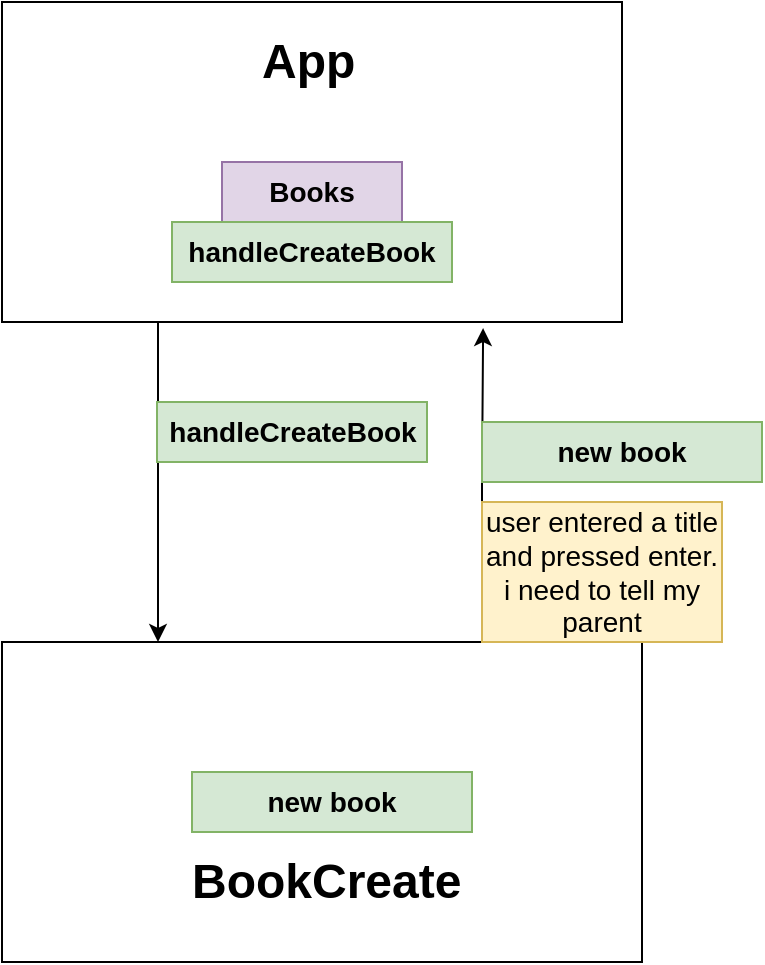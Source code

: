 <mxfile version="20.2.3" type="device"><diagram id="8giCsK3HYs39zY0sd9YN" name="Page-1"><mxGraphModel dx="746" dy="1005" grid="1" gridSize="10" guides="1" tooltips="1" connect="1" arrows="1" fold="1" page="1" pageScale="1" pageWidth="850" pageHeight="1100" math="0" shadow="0"><root><mxCell id="0"/><mxCell id="1" parent="0"/><mxCell id="NQLCrQCt9Pz9sk4x492P-1" style="edgeStyle=orthogonalEdgeStyle;rounded=0;orthogonalLoop=1;jettySize=auto;html=1;fontSize=14;" edge="1" parent="1"><mxGeometry relative="1" as="geometry"><mxPoint x="238" y="240" as="sourcePoint"/><mxPoint x="238" y="400" as="targetPoint"/></mxGeometry></mxCell><mxCell id="NQLCrQCt9Pz9sk4x492P-2" value="" style="rounded=0;whiteSpace=wrap;html=1;" vertex="1" parent="1"><mxGeometry x="160" y="80" width="310" height="160" as="geometry"/></mxCell><mxCell id="NQLCrQCt9Pz9sk4x492P-3" value="&lt;h1&gt;App&lt;/h1&gt;" style="text;html=1;strokeColor=none;fillColor=none;spacing=5;spacingTop=-20;whiteSpace=wrap;overflow=hidden;rounded=0;" vertex="1" parent="1"><mxGeometry x="285" y="90" width="60" height="40" as="geometry"/></mxCell><mxCell id="NQLCrQCt9Pz9sk4x492P-4" value="&lt;b&gt;&lt;font style=&quot;font-size: 14px;&quot;&gt;Books&lt;/font&gt;&lt;/b&gt;" style="rounded=0;whiteSpace=wrap;html=1;fillColor=#e1d5e7;strokeColor=#9673a6;" vertex="1" parent="1"><mxGeometry x="270" y="160" width="90" height="30" as="geometry"/></mxCell><mxCell id="NQLCrQCt9Pz9sk4x492P-5" value="&lt;b&gt;&lt;font style=&quot;font-size: 14px;&quot;&gt;handleCreateBook&lt;/font&gt;&lt;/b&gt;" style="rounded=0;whiteSpace=wrap;html=1;fillColor=#d5e8d4;strokeColor=#82b366;" vertex="1" parent="1"><mxGeometry x="245" y="190" width="140" height="30" as="geometry"/></mxCell><mxCell id="NQLCrQCt9Pz9sk4x492P-6" style="edgeStyle=orthogonalEdgeStyle;rounded=0;orthogonalLoop=1;jettySize=auto;html=1;exitX=0.75;exitY=0;exitDx=0;exitDy=0;entryX=0.776;entryY=1.019;entryDx=0;entryDy=0;fontSize=14;entryPerimeter=0;" edge="1" parent="1" source="NQLCrQCt9Pz9sk4x492P-7" target="NQLCrQCt9Pz9sk4x492P-2"><mxGeometry relative="1" as="geometry"/></mxCell><mxCell id="NQLCrQCt9Pz9sk4x492P-7" value="" style="rounded=0;whiteSpace=wrap;html=1;fontSize=14;" vertex="1" parent="1"><mxGeometry x="160" y="400" width="320" height="160" as="geometry"/></mxCell><mxCell id="NQLCrQCt9Pz9sk4x492P-8" value="&lt;b&gt;&lt;font style=&quot;font-size: 14px;&quot;&gt;new book&lt;/font&gt;&lt;/b&gt;" style="rounded=0;whiteSpace=wrap;html=1;fillColor=#d5e8d4;strokeColor=#82b366;" vertex="1" parent="1"><mxGeometry x="255" y="465" width="140" height="30" as="geometry"/></mxCell><mxCell id="NQLCrQCt9Pz9sk4x492P-9" value="&lt;h1&gt;BookCreate&lt;/h1&gt;" style="text;html=1;strokeColor=none;fillColor=none;spacing=5;spacingTop=-20;whiteSpace=wrap;overflow=hidden;rounded=0;" vertex="1" parent="1"><mxGeometry x="250" y="500" width="150" height="40" as="geometry"/></mxCell><mxCell id="NQLCrQCt9Pz9sk4x492P-10" value="&lt;b&gt;&lt;font style=&quot;font-size: 14px;&quot;&gt;handleCreateBook&lt;/font&gt;&lt;/b&gt;" style="rounded=0;whiteSpace=wrap;html=1;fillColor=#d5e8d4;strokeColor=#82b366;" vertex="1" parent="1"><mxGeometry x="237.5" y="280" width="135" height="30" as="geometry"/></mxCell><mxCell id="NQLCrQCt9Pz9sk4x492P-11" value="user entered a title&lt;br&gt;and pressed enter. i need to tell my parent" style="rounded=0;whiteSpace=wrap;html=1;fontSize=14;fillColor=#fff2cc;strokeColor=#d6b656;" vertex="1" parent="1"><mxGeometry x="400" y="330" width="120" height="70" as="geometry"/></mxCell><mxCell id="NQLCrQCt9Pz9sk4x492P-12" value="&lt;b&gt;&lt;font style=&quot;font-size: 14px;&quot;&gt;new book&lt;/font&gt;&lt;/b&gt;" style="rounded=0;whiteSpace=wrap;html=1;fillColor=#d5e8d4;strokeColor=#82b366;" vertex="1" parent="1"><mxGeometry x="400" y="290" width="140" height="30" as="geometry"/></mxCell></root></mxGraphModel></diagram></mxfile>